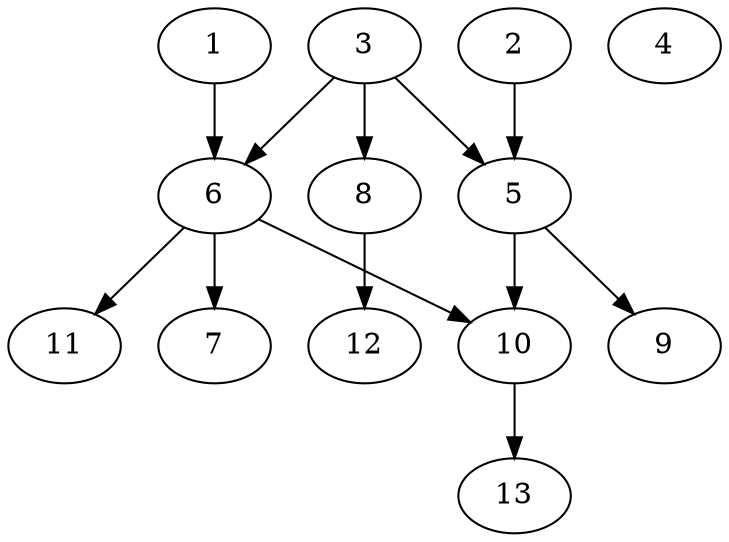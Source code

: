 // DAG automatically generated by daggen at Fri May 24 12:58:18 2024
// daggen-master/daggen -n 13 --fat 0.5 --density 0.5 --regular 0.5 --jump 2 --minalpha 20 --maxalpha 50 --dot -o dags_dot_13/sim_0.dot 
digraph G {
  1 [size="2742382346", alpha="21.63"]
  1 -> 6 [size ="75497472"]
  2 [size="26254510944", alpha="46.63"]
  2 -> 5 [size ="536870912"]
  3 [size="8589934592", alpha="44.17"]
  3 -> 5 [size ="33554432"]
  3 -> 6 [size ="33554432"]
  3 -> 8 [size ="33554432"]
  4 [size="549755813888", alpha="33.93"]
  5 [size="231928233984", alpha="40.99"]
  5 -> 9 [size ="301989888"]
  5 -> 10 [size ="301989888"]
  6 [size="35497948353", alpha="34.43"]
  6 -> 7 [size ="679477248"]
  6 -> 10 [size ="679477248"]
  6 -> 11 [size ="679477248"]
  7 [size="12192391654", alpha="22.98"]
  8 [size="649110094464", alpha="45.92"]
  8 -> 12 [size ="536870912"]
  9 [size="3023857262", alpha="45.82"]
  10 [size="125186546712", alpha="30.69"]
  10 -> 13 [size ="134217728"]
  11 [size="77164694148", alpha="48.94"]
  12 [size="1253260346", alpha="38.12"]
  13 [size="198679293060", alpha="23.22"]
}
